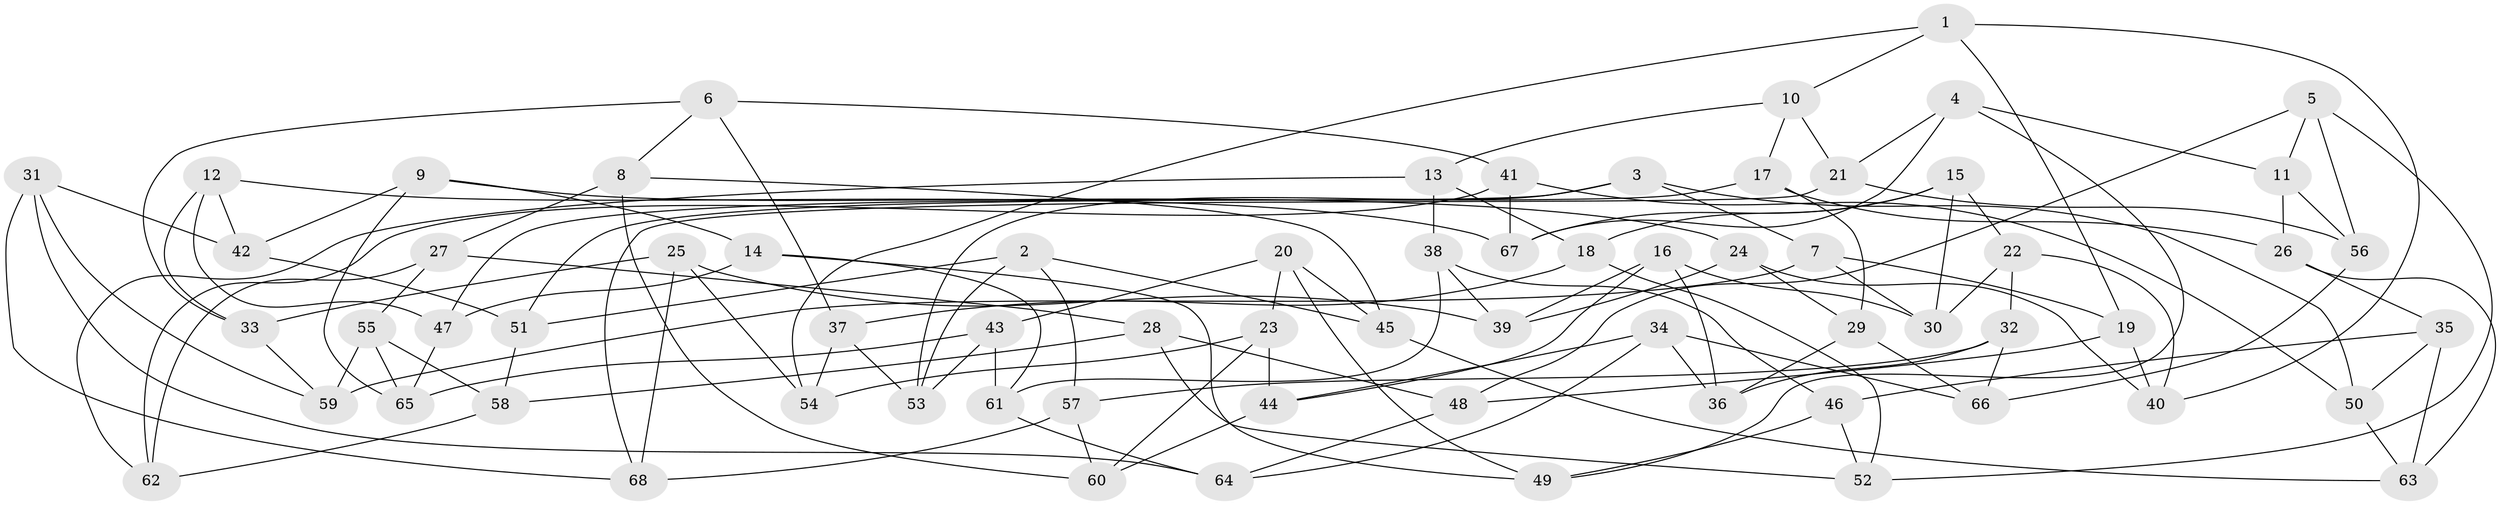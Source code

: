 // Generated by graph-tools (version 1.1) at 2025/38/03/09/25 02:38:02]
// undirected, 68 vertices, 136 edges
graph export_dot {
graph [start="1"]
  node [color=gray90,style=filled];
  1;
  2;
  3;
  4;
  5;
  6;
  7;
  8;
  9;
  10;
  11;
  12;
  13;
  14;
  15;
  16;
  17;
  18;
  19;
  20;
  21;
  22;
  23;
  24;
  25;
  26;
  27;
  28;
  29;
  30;
  31;
  32;
  33;
  34;
  35;
  36;
  37;
  38;
  39;
  40;
  41;
  42;
  43;
  44;
  45;
  46;
  47;
  48;
  49;
  50;
  51;
  52;
  53;
  54;
  55;
  56;
  57;
  58;
  59;
  60;
  61;
  62;
  63;
  64;
  65;
  66;
  67;
  68;
  1 -- 10;
  1 -- 40;
  1 -- 19;
  1 -- 54;
  2 -- 51;
  2 -- 57;
  2 -- 53;
  2 -- 45;
  3 -- 53;
  3 -- 47;
  3 -- 7;
  3 -- 50;
  4 -- 67;
  4 -- 11;
  4 -- 49;
  4 -- 21;
  5 -- 56;
  5 -- 48;
  5 -- 52;
  5 -- 11;
  6 -- 41;
  6 -- 37;
  6 -- 33;
  6 -- 8;
  7 -- 19;
  7 -- 30;
  7 -- 59;
  8 -- 60;
  8 -- 45;
  8 -- 27;
  9 -- 14;
  9 -- 42;
  9 -- 65;
  9 -- 24;
  10 -- 17;
  10 -- 21;
  10 -- 13;
  11 -- 26;
  11 -- 56;
  12 -- 33;
  12 -- 42;
  12 -- 47;
  12 -- 67;
  13 -- 38;
  13 -- 62;
  13 -- 18;
  14 -- 47;
  14 -- 61;
  14 -- 49;
  15 -- 30;
  15 -- 67;
  15 -- 22;
  15 -- 18;
  16 -- 39;
  16 -- 36;
  16 -- 44;
  16 -- 30;
  17 -- 51;
  17 -- 26;
  17 -- 29;
  18 -- 37;
  18 -- 52;
  19 -- 48;
  19 -- 40;
  20 -- 45;
  20 -- 49;
  20 -- 23;
  20 -- 43;
  21 -- 56;
  21 -- 68;
  22 -- 32;
  22 -- 30;
  22 -- 40;
  23 -- 44;
  23 -- 60;
  23 -- 54;
  24 -- 29;
  24 -- 40;
  24 -- 39;
  25 -- 54;
  25 -- 33;
  25 -- 39;
  25 -- 68;
  26 -- 63;
  26 -- 35;
  27 -- 28;
  27 -- 62;
  27 -- 55;
  28 -- 58;
  28 -- 48;
  28 -- 52;
  29 -- 36;
  29 -- 66;
  31 -- 59;
  31 -- 64;
  31 -- 68;
  31 -- 42;
  32 -- 36;
  32 -- 57;
  32 -- 66;
  33 -- 59;
  34 -- 44;
  34 -- 64;
  34 -- 66;
  34 -- 36;
  35 -- 50;
  35 -- 46;
  35 -- 63;
  37 -- 53;
  37 -- 54;
  38 -- 39;
  38 -- 46;
  38 -- 61;
  41 -- 67;
  41 -- 50;
  41 -- 62;
  42 -- 51;
  43 -- 61;
  43 -- 65;
  43 -- 53;
  44 -- 60;
  45 -- 63;
  46 -- 49;
  46 -- 52;
  47 -- 65;
  48 -- 64;
  50 -- 63;
  51 -- 58;
  55 -- 58;
  55 -- 65;
  55 -- 59;
  56 -- 66;
  57 -- 68;
  57 -- 60;
  58 -- 62;
  61 -- 64;
}
